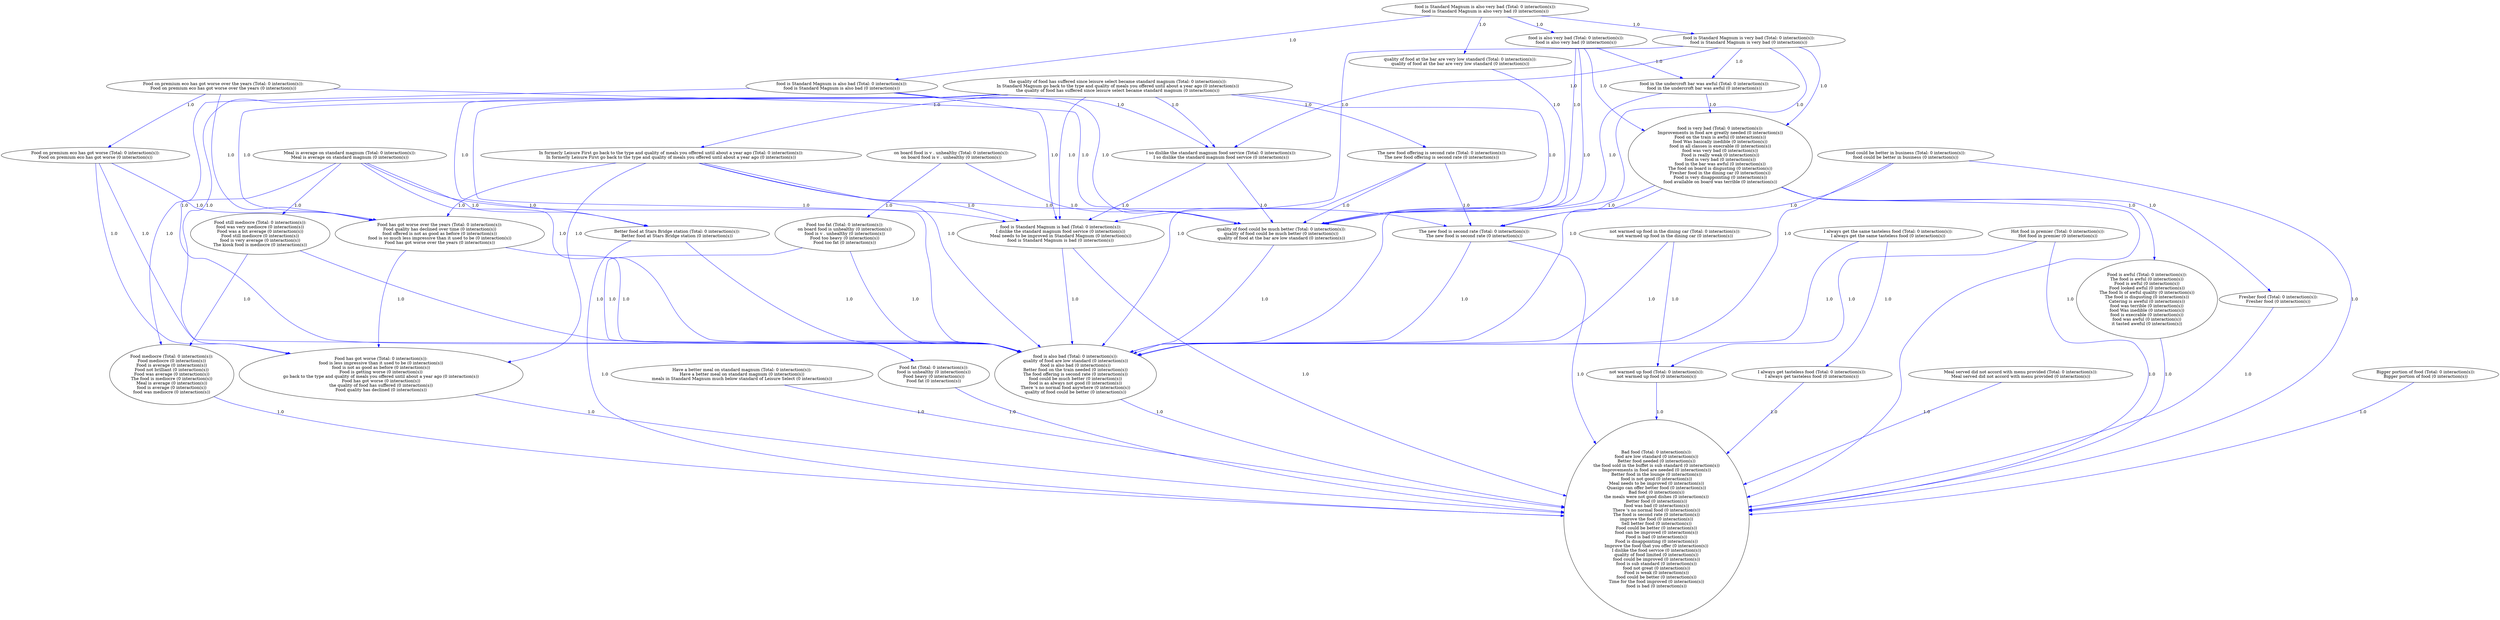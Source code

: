 digraph collapsedGraph {
"quality of food could be much better (Total: 0 interaction(s)):\nquality of food could be much better (0 interaction(s))\nquality of food at the bar are low standard (0 interaction(s))""Food has got worse over the years (Total: 0 interaction(s)):\nFood quality has declined over time (0 interaction(s))\nfood offered is not as good as before (0 interaction(s))\nfood is so much less impressive than it used to be (0 interaction(s))\nFood has got worse over the years (0 interaction(s))""Food has got worse (Total: 0 interaction(s)):\nfood is less impressive than it used to be (0 interaction(s))\nfood is not as good as before (0 interaction(s))\nFood is getting worse (0 interaction(s))\ngo back to the type and quality of meals you offered until about a year ago (0 interaction(s))\nFood has got worse (0 interaction(s))\nthe quality of food has suffered (0 interaction(s))\nFood quality has declined (0 interaction(s))""Food too fat (Total: 0 interaction(s)):\non board food is unhealthy (0 interaction(s))\nfood is v . unhealthy (0 interaction(s))\nFood too heavy (0 interaction(s))\nFood too fat (0 interaction(s))""Food mediocre (Total: 0 interaction(s)):\nFood mediocre (0 interaction(s))\nFood is average (0 interaction(s))\nFood not brilliant (0 interaction(s))\nFood was average (0 interaction(s))\nThe food is mediocre (0 interaction(s))\nMeal is average (0 interaction(s))\nfood is average (0 interaction(s))\nfood was mediocre (0 interaction(s))""food is also bad (Total: 0 interaction(s)):\nquality of food are low standard (0 interaction(s))\nfood is also bad (0 interaction(s))\nBetter food on the train needed (0 interaction(s))\nThe food offering is second rate (0 interaction(s))\nfood could be much better (0 interaction(s))\nfood is as always not good (0 interaction(s))\nThere 's no normal food anywhere (0 interaction(s))\nquality of food could be better (0 interaction(s))""Have a better meal on standard magnum (Total: 0 interaction(s)):\nHave a better meal on standard magnum (0 interaction(s))\nmeals in Standard Magnum much below standard of Leisure Select (0 interaction(s))""food is very bad (Total: 0 interaction(s)):\nImprovements in food are greatly needed (0 interaction(s))\nFood on the train is awful (0 interaction(s))\nfood Was basically inedible (0 interaction(s))\nfood in all classes is execrable (0 interaction(s))\nfood was very bad (0 interaction(s))\nFood is really weak (0 interaction(s))\nfood is very bad (0 interaction(s))\nfood in the bar was awful (0 interaction(s))\nThe food on board is disgusting (0 interaction(s))\nFresher food in the dining car (0 interaction(s))\nFood is very disappointing (0 interaction(s))\nfood available on board was terrible (0 interaction(s))""Food is awful (Total: 0 interaction(s)):\nThe food is awful (0 interaction(s))\nFood is awful (0 interaction(s))\nFood looked awful (0 interaction(s))\nThe food Is of awful quality (0 interaction(s))\nThe food is disgusting (0 interaction(s))\nCatering is aweful (0 interaction(s))\nfood was terrible (0 interaction(s))\nfood Was inedible (0 interaction(s))\nfood is execrable (0 interaction(s))\nfood was awful (0 interaction(s))\nit tasted aweful (0 interaction(s))""the quality of food has suffered since leisure select became standard magnum (Total: 0 interaction(s)):\nIn Standard Magnum go back to the type and quality of meals you offered until about a year ago (0 interaction(s))\nthe quality of food has suffered since leisure select became standard magnum (0 interaction(s))""Bad food (Total: 0 interaction(s)):\nfood are low standard (0 interaction(s))\nBetter food needed (0 interaction(s))\nthe food sold in the buffet is sub standard (0 interaction(s))\nImprovements in food are needed (0 interaction(s))\nBetter food in the lounge (0 interaction(s))\nfood is not good (0 interaction(s))\nMeal needs to be improved (0 interaction(s))\nQuasigo can offer better food (0 interaction(s))\nBad food (0 interaction(s))\nthe meals were not good dishes (0 interaction(s))\nBetter food (0 interaction(s))\nfood was bad (0 interaction(s))\nThere 's no normal food (0 interaction(s))\nThe food is second rate (0 interaction(s))\nimprove the food (0 interaction(s))\nSell better food (0 interaction(s))\nFood could be better (0 interaction(s))\nfood can be improved (0 interaction(s))\nFood is bad (0 interaction(s))\nFood is disappointing (0 interaction(s))\nImprove the food that you offer (0 interaction(s))\nI dislike the food service (0 interaction(s))\nquality of food limited (0 interaction(s))\nfood could be improved (0 interaction(s))\nfood is sub standard (0 interaction(s))\nfood not great (0 interaction(s))\nFood is weak (0 interaction(s))\nfood could be better (0 interaction(s))\nTime for the food improved (0 interaction(s))\nfood is bad (0 interaction(s))""food is Standard Magnum is bad (Total: 0 interaction(s)):\nI dislike the standard magnum food service (0 interaction(s))\nMeal needs to be improved in Standard Magnum (0 interaction(s))\nfood is Standard Magnum is bad (0 interaction(s))""Food still mediocre (Total: 0 interaction(s)):\nfood was very mediocre (0 interaction(s))\nFood was a bit average (0 interaction(s))\nFood still mediocre (0 interaction(s))\nfood is very average (0 interaction(s))\nThe kiosk food is mediocre (0 interaction(s))""Food fat (Total: 0 interaction(s)):\nfood is unhealthy (0 interaction(s))\nFood heavy (0 interaction(s))\nFood fat (0 interaction(s))""I so dislike the standard magnum food service (Total: 0 interaction(s)):\nI so dislike the standard magnum food service (0 interaction(s))""not warmed up food (Total: 0 interaction(s)):\nnot warmed up food (0 interaction(s))""not warmed up food in the dining car (Total: 0 interaction(s)):\nnot warmed up food in the dining car (0 interaction(s))""Fresher food (Total: 0 interaction(s)):\nFresher food (0 interaction(s))""In formerly Leisure First go back to the type and quality of meals you offered until about a year ago (Total: 0 interaction(s)):\nIn formerly Leisure First go back to the type and quality of meals you offered until about a year ago (0 interaction(s))""food could be better in business (Total: 0 interaction(s)):\nfood could be better in business (0 interaction(s))""Food on premium eco has got worse over the years (Total: 0 interaction(s)):\nFood on premium eco has got worse over the years (0 interaction(s))""Food on premium eco has got worse (Total: 0 interaction(s)):\nFood on premium eco has got worse (0 interaction(s))""quality of food at the bar are very low standard (Total: 0 interaction(s)):\nquality of food at the bar are very low standard (0 interaction(s))""on board food is v . unhealthy (Total: 0 interaction(s)):\non board food is v . unhealthy (0 interaction(s))""Meal served did not accord with menu provided (Total: 0 interaction(s)):\nMeal served did not accord with menu provided (0 interaction(s))""I always get the same tasteless food (Total: 0 interaction(s)):\nI always get the same tasteless food (0 interaction(s))""The new food offering is second rate (Total: 0 interaction(s)):\nThe new food offering is second rate (0 interaction(s))""The new food is second rate (Total: 0 interaction(s)):\nThe new food is second rate (0 interaction(s))""Better food at Stars Bridge station (Total: 0 interaction(s)):\nBetter food at Stars Bridge station (0 interaction(s))""food is Standard Magnum is very bad (Total: 0 interaction(s)):\nfood is Standard Magnum is very bad (0 interaction(s))""food is also very bad (Total: 0 interaction(s)):\nfood is also very bad (0 interaction(s))""food is Standard Magnum is also very bad (Total: 0 interaction(s)):\nfood is Standard Magnum is also very bad (0 interaction(s))""food is Standard Magnum is also bad (Total: 0 interaction(s)):\nfood is Standard Magnum is also bad (0 interaction(s))""food in the undercroft bar was awful (Total: 0 interaction(s)):\nfood in the undercroft bar was awful (0 interaction(s))""I always get tasteless food (Total: 0 interaction(s)):\nI always get tasteless food (0 interaction(s))""Hot food in premier (Total: 0 interaction(s)):\nHot food in premier (0 interaction(s))""Meal is average on standard magnum (Total: 0 interaction(s)):\nMeal is average on standard magnum (0 interaction(s))""Bigger portion of food (Total: 0 interaction(s)):\nBigger portion of food (0 interaction(s))""Food has got worse (Total: 0 interaction(s)):\nfood is less impressive than it used to be (0 interaction(s))\nfood is not as good as before (0 interaction(s))\nFood is getting worse (0 interaction(s))\ngo back to the type and quality of meals you offered until about a year ago (0 interaction(s))\nFood has got worse (0 interaction(s))\nthe quality of food has suffered (0 interaction(s))\nFood quality has declined (0 interaction(s))" -> "Bad food (Total: 0 interaction(s)):\nfood are low standard (0 interaction(s))\nBetter food needed (0 interaction(s))\nthe food sold in the buffet is sub standard (0 interaction(s))\nImprovements in food are needed (0 interaction(s))\nBetter food in the lounge (0 interaction(s))\nfood is not good (0 interaction(s))\nMeal needs to be improved (0 interaction(s))\nQuasigo can offer better food (0 interaction(s))\nBad food (0 interaction(s))\nthe meals were not good dishes (0 interaction(s))\nBetter food (0 interaction(s))\nfood was bad (0 interaction(s))\nThere 's no normal food (0 interaction(s))\nThe food is second rate (0 interaction(s))\nimprove the food (0 interaction(s))\nSell better food (0 interaction(s))\nFood could be better (0 interaction(s))\nfood can be improved (0 interaction(s))\nFood is bad (0 interaction(s))\nFood is disappointing (0 interaction(s))\nImprove the food that you offer (0 interaction(s))\nI dislike the food service (0 interaction(s))\nquality of food limited (0 interaction(s))\nfood could be improved (0 interaction(s))\nfood is sub standard (0 interaction(s))\nfood not great (0 interaction(s))\nFood is weak (0 interaction(s))\nfood could be better (0 interaction(s))\nTime for the food improved (0 interaction(s))\nfood is bad (0 interaction(s))" [label=1.0] [color=blue]
"Food is awful (Total: 0 interaction(s)):\nThe food is awful (0 interaction(s))\nFood is awful (0 interaction(s))\nFood looked awful (0 interaction(s))\nThe food Is of awful quality (0 interaction(s))\nThe food is disgusting (0 interaction(s))\nCatering is aweful (0 interaction(s))\nfood was terrible (0 interaction(s))\nfood Was inedible (0 interaction(s))\nfood is execrable (0 interaction(s))\nfood was awful (0 interaction(s))\nit tasted aweful (0 interaction(s))" -> "Bad food (Total: 0 interaction(s)):\nfood are low standard (0 interaction(s))\nBetter food needed (0 interaction(s))\nthe food sold in the buffet is sub standard (0 interaction(s))\nImprovements in food are needed (0 interaction(s))\nBetter food in the lounge (0 interaction(s))\nfood is not good (0 interaction(s))\nMeal needs to be improved (0 interaction(s))\nQuasigo can offer better food (0 interaction(s))\nBad food (0 interaction(s))\nthe meals were not good dishes (0 interaction(s))\nBetter food (0 interaction(s))\nfood was bad (0 interaction(s))\nThere 's no normal food (0 interaction(s))\nThe food is second rate (0 interaction(s))\nimprove the food (0 interaction(s))\nSell better food (0 interaction(s))\nFood could be better (0 interaction(s))\nfood can be improved (0 interaction(s))\nFood is bad (0 interaction(s))\nFood is disappointing (0 interaction(s))\nImprove the food that you offer (0 interaction(s))\nI dislike the food service (0 interaction(s))\nquality of food limited (0 interaction(s))\nfood could be improved (0 interaction(s))\nfood is sub standard (0 interaction(s))\nfood not great (0 interaction(s))\nFood is weak (0 interaction(s))\nfood could be better (0 interaction(s))\nTime for the food improved (0 interaction(s))\nfood is bad (0 interaction(s))" [label=1.0] [color=blue]
"Food mediocre (Total: 0 interaction(s)):\nFood mediocre (0 interaction(s))\nFood is average (0 interaction(s))\nFood not brilliant (0 interaction(s))\nFood was average (0 interaction(s))\nThe food is mediocre (0 interaction(s))\nMeal is average (0 interaction(s))\nfood is average (0 interaction(s))\nfood was mediocre (0 interaction(s))" -> "Bad food (Total: 0 interaction(s)):\nfood are low standard (0 interaction(s))\nBetter food needed (0 interaction(s))\nthe food sold in the buffet is sub standard (0 interaction(s))\nImprovements in food are needed (0 interaction(s))\nBetter food in the lounge (0 interaction(s))\nfood is not good (0 interaction(s))\nMeal needs to be improved (0 interaction(s))\nQuasigo can offer better food (0 interaction(s))\nBad food (0 interaction(s))\nthe meals were not good dishes (0 interaction(s))\nBetter food (0 interaction(s))\nfood was bad (0 interaction(s))\nThere 's no normal food (0 interaction(s))\nThe food is second rate (0 interaction(s))\nimprove the food (0 interaction(s))\nSell better food (0 interaction(s))\nFood could be better (0 interaction(s))\nfood can be improved (0 interaction(s))\nFood is bad (0 interaction(s))\nFood is disappointing (0 interaction(s))\nImprove the food that you offer (0 interaction(s))\nI dislike the food service (0 interaction(s))\nquality of food limited (0 interaction(s))\nfood could be improved (0 interaction(s))\nfood is sub standard (0 interaction(s))\nfood not great (0 interaction(s))\nFood is weak (0 interaction(s))\nfood could be better (0 interaction(s))\nTime for the food improved (0 interaction(s))\nfood is bad (0 interaction(s))" [label=1.0] [color=blue]
"food is very bad (Total: 0 interaction(s)):\nImprovements in food are greatly needed (0 interaction(s))\nFood on the train is awful (0 interaction(s))\nfood Was basically inedible (0 interaction(s))\nfood in all classes is execrable (0 interaction(s))\nfood was very bad (0 interaction(s))\nFood is really weak (0 interaction(s))\nfood is very bad (0 interaction(s))\nfood in the bar was awful (0 interaction(s))\nThe food on board is disgusting (0 interaction(s))\nFresher food in the dining car (0 interaction(s))\nFood is very disappointing (0 interaction(s))\nfood available on board was terrible (0 interaction(s))" -> "food is also bad (Total: 0 interaction(s)):\nquality of food are low standard (0 interaction(s))\nfood is also bad (0 interaction(s))\nBetter food on the train needed (0 interaction(s))\nThe food offering is second rate (0 interaction(s))\nfood could be much better (0 interaction(s))\nfood is as always not good (0 interaction(s))\nThere 's no normal food anywhere (0 interaction(s))\nquality of food could be better (0 interaction(s))" [label=1.0] [color=blue]
"Food fat (Total: 0 interaction(s)):\nfood is unhealthy (0 interaction(s))\nFood heavy (0 interaction(s))\nFood fat (0 interaction(s))" -> "Bad food (Total: 0 interaction(s)):\nfood are low standard (0 interaction(s))\nBetter food needed (0 interaction(s))\nthe food sold in the buffet is sub standard (0 interaction(s))\nImprovements in food are needed (0 interaction(s))\nBetter food in the lounge (0 interaction(s))\nfood is not good (0 interaction(s))\nMeal needs to be improved (0 interaction(s))\nQuasigo can offer better food (0 interaction(s))\nBad food (0 interaction(s))\nthe meals were not good dishes (0 interaction(s))\nBetter food (0 interaction(s))\nfood was bad (0 interaction(s))\nThere 's no normal food (0 interaction(s))\nThe food is second rate (0 interaction(s))\nimprove the food (0 interaction(s))\nSell better food (0 interaction(s))\nFood could be better (0 interaction(s))\nfood can be improved (0 interaction(s))\nFood is bad (0 interaction(s))\nFood is disappointing (0 interaction(s))\nImprove the food that you offer (0 interaction(s))\nI dislike the food service (0 interaction(s))\nquality of food limited (0 interaction(s))\nfood could be improved (0 interaction(s))\nfood is sub standard (0 interaction(s))\nfood not great (0 interaction(s))\nFood is weak (0 interaction(s))\nfood could be better (0 interaction(s))\nTime for the food improved (0 interaction(s))\nfood is bad (0 interaction(s))" [label=1.0] [color=blue]
"Food still mediocre (Total: 0 interaction(s)):\nfood was very mediocre (0 interaction(s))\nFood was a bit average (0 interaction(s))\nFood still mediocre (0 interaction(s))\nfood is very average (0 interaction(s))\nThe kiosk food is mediocre (0 interaction(s))" -> "food is also bad (Total: 0 interaction(s)):\nquality of food are low standard (0 interaction(s))\nfood is also bad (0 interaction(s))\nBetter food on the train needed (0 interaction(s))\nThe food offering is second rate (0 interaction(s))\nfood could be much better (0 interaction(s))\nfood is as always not good (0 interaction(s))\nThere 's no normal food anywhere (0 interaction(s))\nquality of food could be better (0 interaction(s))" [label=1.0] [color=blue]
"I always get tasteless food (Total: 0 interaction(s)):\nI always get tasteless food (0 interaction(s))" -> "Bad food (Total: 0 interaction(s)):\nfood are low standard (0 interaction(s))\nBetter food needed (0 interaction(s))\nthe food sold in the buffet is sub standard (0 interaction(s))\nImprovements in food are needed (0 interaction(s))\nBetter food in the lounge (0 interaction(s))\nfood is not good (0 interaction(s))\nMeal needs to be improved (0 interaction(s))\nQuasigo can offer better food (0 interaction(s))\nBad food (0 interaction(s))\nthe meals were not good dishes (0 interaction(s))\nBetter food (0 interaction(s))\nfood was bad (0 interaction(s))\nThere 's no normal food (0 interaction(s))\nThe food is second rate (0 interaction(s))\nimprove the food (0 interaction(s))\nSell better food (0 interaction(s))\nFood could be better (0 interaction(s))\nfood can be improved (0 interaction(s))\nFood is bad (0 interaction(s))\nFood is disappointing (0 interaction(s))\nImprove the food that you offer (0 interaction(s))\nI dislike the food service (0 interaction(s))\nquality of food limited (0 interaction(s))\nfood could be improved (0 interaction(s))\nfood is sub standard (0 interaction(s))\nfood not great (0 interaction(s))\nFood is weak (0 interaction(s))\nfood could be better (0 interaction(s))\nTime for the food improved (0 interaction(s))\nfood is bad (0 interaction(s))" [label=1.0] [color=blue]
"Bigger portion of food (Total: 0 interaction(s)):\nBigger portion of food (0 interaction(s))" -> "Bad food (Total: 0 interaction(s)):\nfood are low standard (0 interaction(s))\nBetter food needed (0 interaction(s))\nthe food sold in the buffet is sub standard (0 interaction(s))\nImprovements in food are needed (0 interaction(s))\nBetter food in the lounge (0 interaction(s))\nfood is not good (0 interaction(s))\nMeal needs to be improved (0 interaction(s))\nQuasigo can offer better food (0 interaction(s))\nBad food (0 interaction(s))\nthe meals were not good dishes (0 interaction(s))\nBetter food (0 interaction(s))\nfood was bad (0 interaction(s))\nThere 's no normal food (0 interaction(s))\nThe food is second rate (0 interaction(s))\nimprove the food (0 interaction(s))\nSell better food (0 interaction(s))\nFood could be better (0 interaction(s))\nfood can be improved (0 interaction(s))\nFood is bad (0 interaction(s))\nFood is disappointing (0 interaction(s))\nImprove the food that you offer (0 interaction(s))\nI dislike the food service (0 interaction(s))\nquality of food limited (0 interaction(s))\nfood could be improved (0 interaction(s))\nfood is sub standard (0 interaction(s))\nfood not great (0 interaction(s))\nFood is weak (0 interaction(s))\nfood could be better (0 interaction(s))\nTime for the food improved (0 interaction(s))\nfood is bad (0 interaction(s))" [label=1.0] [color=blue]
"food is also bad (Total: 0 interaction(s)):\nquality of food are low standard (0 interaction(s))\nfood is also bad (0 interaction(s))\nBetter food on the train needed (0 interaction(s))\nThe food offering is second rate (0 interaction(s))\nfood could be much better (0 interaction(s))\nfood is as always not good (0 interaction(s))\nThere 's no normal food anywhere (0 interaction(s))\nquality of food could be better (0 interaction(s))" -> "Bad food (Total: 0 interaction(s)):\nfood are low standard (0 interaction(s))\nBetter food needed (0 interaction(s))\nthe food sold in the buffet is sub standard (0 interaction(s))\nImprovements in food are needed (0 interaction(s))\nBetter food in the lounge (0 interaction(s))\nfood is not good (0 interaction(s))\nMeal needs to be improved (0 interaction(s))\nQuasigo can offer better food (0 interaction(s))\nBad food (0 interaction(s))\nthe meals were not good dishes (0 interaction(s))\nBetter food (0 interaction(s))\nfood was bad (0 interaction(s))\nThere 's no normal food (0 interaction(s))\nThe food is second rate (0 interaction(s))\nimprove the food (0 interaction(s))\nSell better food (0 interaction(s))\nFood could be better (0 interaction(s))\nfood can be improved (0 interaction(s))\nFood is bad (0 interaction(s))\nFood is disappointing (0 interaction(s))\nImprove the food that you offer (0 interaction(s))\nI dislike the food service (0 interaction(s))\nquality of food limited (0 interaction(s))\nfood could be improved (0 interaction(s))\nfood is sub standard (0 interaction(s))\nfood not great (0 interaction(s))\nFood is weak (0 interaction(s))\nfood could be better (0 interaction(s))\nTime for the food improved (0 interaction(s))\nfood is bad (0 interaction(s))" [label=1.0] [color=blue]
"Hot food in premier (Total: 0 interaction(s)):\nHot food in premier (0 interaction(s))" -> "Bad food (Total: 0 interaction(s)):\nfood are low standard (0 interaction(s))\nBetter food needed (0 interaction(s))\nthe food sold in the buffet is sub standard (0 interaction(s))\nImprovements in food are needed (0 interaction(s))\nBetter food in the lounge (0 interaction(s))\nfood is not good (0 interaction(s))\nMeal needs to be improved (0 interaction(s))\nQuasigo can offer better food (0 interaction(s))\nBad food (0 interaction(s))\nthe meals were not good dishes (0 interaction(s))\nBetter food (0 interaction(s))\nfood was bad (0 interaction(s))\nThere 's no normal food (0 interaction(s))\nThe food is second rate (0 interaction(s))\nimprove the food (0 interaction(s))\nSell better food (0 interaction(s))\nFood could be better (0 interaction(s))\nfood can be improved (0 interaction(s))\nFood is bad (0 interaction(s))\nFood is disappointing (0 interaction(s))\nImprove the food that you offer (0 interaction(s))\nI dislike the food service (0 interaction(s))\nquality of food limited (0 interaction(s))\nfood could be improved (0 interaction(s))\nfood is sub standard (0 interaction(s))\nfood not great (0 interaction(s))\nFood is weak (0 interaction(s))\nfood could be better (0 interaction(s))\nTime for the food improved (0 interaction(s))\nfood is bad (0 interaction(s))" [label=1.0] [color=blue]
"The new food is second rate (Total: 0 interaction(s)):\nThe new food is second rate (0 interaction(s))" -> "Bad food (Total: 0 interaction(s)):\nfood are low standard (0 interaction(s))\nBetter food needed (0 interaction(s))\nthe food sold in the buffet is sub standard (0 interaction(s))\nImprovements in food are needed (0 interaction(s))\nBetter food in the lounge (0 interaction(s))\nfood is not good (0 interaction(s))\nMeal needs to be improved (0 interaction(s))\nQuasigo can offer better food (0 interaction(s))\nBad food (0 interaction(s))\nthe meals were not good dishes (0 interaction(s))\nBetter food (0 interaction(s))\nfood was bad (0 interaction(s))\nThere 's no normal food (0 interaction(s))\nThe food is second rate (0 interaction(s))\nimprove the food (0 interaction(s))\nSell better food (0 interaction(s))\nFood could be better (0 interaction(s))\nfood can be improved (0 interaction(s))\nFood is bad (0 interaction(s))\nFood is disappointing (0 interaction(s))\nImprove the food that you offer (0 interaction(s))\nI dislike the food service (0 interaction(s))\nquality of food limited (0 interaction(s))\nfood could be improved (0 interaction(s))\nfood is sub standard (0 interaction(s))\nfood not great (0 interaction(s))\nFood is weak (0 interaction(s))\nfood could be better (0 interaction(s))\nTime for the food improved (0 interaction(s))\nfood is bad (0 interaction(s))" [label=1.0] [color=blue]
"Fresher food (Total: 0 interaction(s)):\nFresher food (0 interaction(s))" -> "Bad food (Total: 0 interaction(s)):\nfood are low standard (0 interaction(s))\nBetter food needed (0 interaction(s))\nthe food sold in the buffet is sub standard (0 interaction(s))\nImprovements in food are needed (0 interaction(s))\nBetter food in the lounge (0 interaction(s))\nfood is not good (0 interaction(s))\nMeal needs to be improved (0 interaction(s))\nQuasigo can offer better food (0 interaction(s))\nBad food (0 interaction(s))\nthe meals were not good dishes (0 interaction(s))\nBetter food (0 interaction(s))\nfood was bad (0 interaction(s))\nThere 's no normal food (0 interaction(s))\nThe food is second rate (0 interaction(s))\nimprove the food (0 interaction(s))\nSell better food (0 interaction(s))\nFood could be better (0 interaction(s))\nfood can be improved (0 interaction(s))\nFood is bad (0 interaction(s))\nFood is disappointing (0 interaction(s))\nImprove the food that you offer (0 interaction(s))\nI dislike the food service (0 interaction(s))\nquality of food limited (0 interaction(s))\nfood could be improved (0 interaction(s))\nfood is sub standard (0 interaction(s))\nfood not great (0 interaction(s))\nFood is weak (0 interaction(s))\nfood could be better (0 interaction(s))\nTime for the food improved (0 interaction(s))\nfood is bad (0 interaction(s))" [label=1.0] [color=blue]
"Food still mediocre (Total: 0 interaction(s)):\nfood was very mediocre (0 interaction(s))\nFood was a bit average (0 interaction(s))\nFood still mediocre (0 interaction(s))\nfood is very average (0 interaction(s))\nThe kiosk food is mediocre (0 interaction(s))" -> "Food mediocre (Total: 0 interaction(s)):\nFood mediocre (0 interaction(s))\nFood is average (0 interaction(s))\nFood not brilliant (0 interaction(s))\nFood was average (0 interaction(s))\nThe food is mediocre (0 interaction(s))\nMeal is average (0 interaction(s))\nfood is average (0 interaction(s))\nfood was mediocre (0 interaction(s))" [label=1.0] [color=blue]
"not warmed up food (Total: 0 interaction(s)):\nnot warmed up food (0 interaction(s))" -> "Bad food (Total: 0 interaction(s)):\nfood are low standard (0 interaction(s))\nBetter food needed (0 interaction(s))\nthe food sold in the buffet is sub standard (0 interaction(s))\nImprovements in food are needed (0 interaction(s))\nBetter food in the lounge (0 interaction(s))\nfood is not good (0 interaction(s))\nMeal needs to be improved (0 interaction(s))\nQuasigo can offer better food (0 interaction(s))\nBad food (0 interaction(s))\nthe meals were not good dishes (0 interaction(s))\nBetter food (0 interaction(s))\nfood was bad (0 interaction(s))\nThere 's no normal food (0 interaction(s))\nThe food is second rate (0 interaction(s))\nimprove the food (0 interaction(s))\nSell better food (0 interaction(s))\nFood could be better (0 interaction(s))\nfood can be improved (0 interaction(s))\nFood is bad (0 interaction(s))\nFood is disappointing (0 interaction(s))\nImprove the food that you offer (0 interaction(s))\nI dislike the food service (0 interaction(s))\nquality of food limited (0 interaction(s))\nfood could be improved (0 interaction(s))\nfood is sub standard (0 interaction(s))\nfood not great (0 interaction(s))\nFood is weak (0 interaction(s))\nfood could be better (0 interaction(s))\nTime for the food improved (0 interaction(s))\nfood is bad (0 interaction(s))" [label=1.0] [color=blue]
"food is also very bad (Total: 0 interaction(s)):\nfood is also very bad (0 interaction(s))" -> "quality of food could be much better (Total: 0 interaction(s)):\nquality of food could be much better (0 interaction(s))\nquality of food at the bar are low standard (0 interaction(s))" [label=1.0] [color=blue]
"food could be better in business (Total: 0 interaction(s)):\nfood could be better in business (0 interaction(s))" -> "The new food is second rate (Total: 0 interaction(s)):\nThe new food is second rate (0 interaction(s))" [label=1.0] [color=blue]
"Have a better meal on standard magnum (Total: 0 interaction(s)):\nHave a better meal on standard magnum (0 interaction(s))\nmeals in Standard Magnum much below standard of Leisure Select (0 interaction(s))" -> "Bad food (Total: 0 interaction(s)):\nfood are low standard (0 interaction(s))\nBetter food needed (0 interaction(s))\nthe food sold in the buffet is sub standard (0 interaction(s))\nImprovements in food are needed (0 interaction(s))\nBetter food in the lounge (0 interaction(s))\nfood is not good (0 interaction(s))\nMeal needs to be improved (0 interaction(s))\nQuasigo can offer better food (0 interaction(s))\nBad food (0 interaction(s))\nthe meals were not good dishes (0 interaction(s))\nBetter food (0 interaction(s))\nfood was bad (0 interaction(s))\nThere 's no normal food (0 interaction(s))\nThe food is second rate (0 interaction(s))\nimprove the food (0 interaction(s))\nSell better food (0 interaction(s))\nFood could be better (0 interaction(s))\nfood can be improved (0 interaction(s))\nFood is bad (0 interaction(s))\nFood is disappointing (0 interaction(s))\nImprove the food that you offer (0 interaction(s))\nI dislike the food service (0 interaction(s))\nquality of food limited (0 interaction(s))\nfood could be improved (0 interaction(s))\nfood is sub standard (0 interaction(s))\nfood not great (0 interaction(s))\nFood is weak (0 interaction(s))\nfood could be better (0 interaction(s))\nTime for the food improved (0 interaction(s))\nfood is bad (0 interaction(s))" [label=1.0] [color=blue]
"Food has got worse over the years (Total: 0 interaction(s)):\nFood quality has declined over time (0 interaction(s))\nfood offered is not as good as before (0 interaction(s))\nfood is so much less impressive than it used to be (0 interaction(s))\nFood has got worse over the years (0 interaction(s))" -> "food is also bad (Total: 0 interaction(s)):\nquality of food are low standard (0 interaction(s))\nfood is also bad (0 interaction(s))\nBetter food on the train needed (0 interaction(s))\nThe food offering is second rate (0 interaction(s))\nfood could be much better (0 interaction(s))\nfood is as always not good (0 interaction(s))\nThere 's no normal food anywhere (0 interaction(s))\nquality of food could be better (0 interaction(s))" [label=1.0] [color=blue]
"food could be better in business (Total: 0 interaction(s)):\nfood could be better in business (0 interaction(s))" -> "food is also bad (Total: 0 interaction(s)):\nquality of food are low standard (0 interaction(s))\nfood is also bad (0 interaction(s))\nBetter food on the train needed (0 interaction(s))\nThe food offering is second rate (0 interaction(s))\nfood could be much better (0 interaction(s))\nfood is as always not good (0 interaction(s))\nThere 's no normal food anywhere (0 interaction(s))\nquality of food could be better (0 interaction(s))" [label=1.0] [color=blue]
"Food too fat (Total: 0 interaction(s)):\non board food is unhealthy (0 interaction(s))\nfood is v . unhealthy (0 interaction(s))\nFood too heavy (0 interaction(s))\nFood too fat (0 interaction(s))" -> "food is also bad (Total: 0 interaction(s)):\nquality of food are low standard (0 interaction(s))\nfood is also bad (0 interaction(s))\nBetter food on the train needed (0 interaction(s))\nThe food offering is second rate (0 interaction(s))\nfood could be much better (0 interaction(s))\nfood is as always not good (0 interaction(s))\nThere 's no normal food anywhere (0 interaction(s))\nquality of food could be better (0 interaction(s))" [label=1.0] [color=blue]
"Food too fat (Total: 0 interaction(s)):\non board food is unhealthy (0 interaction(s))\nfood is v . unhealthy (0 interaction(s))\nFood too heavy (0 interaction(s))\nFood too fat (0 interaction(s))" -> "Food fat (Total: 0 interaction(s)):\nfood is unhealthy (0 interaction(s))\nFood heavy (0 interaction(s))\nFood fat (0 interaction(s))" [label=1.0] [color=blue]
"Meal served did not accord with menu provided (Total: 0 interaction(s)):\nMeal served did not accord with menu provided (0 interaction(s))" -> "Bad food (Total: 0 interaction(s)):\nfood are low standard (0 interaction(s))\nBetter food needed (0 interaction(s))\nthe food sold in the buffet is sub standard (0 interaction(s))\nImprovements in food are needed (0 interaction(s))\nBetter food in the lounge (0 interaction(s))\nfood is not good (0 interaction(s))\nMeal needs to be improved (0 interaction(s))\nQuasigo can offer better food (0 interaction(s))\nBad food (0 interaction(s))\nthe meals were not good dishes (0 interaction(s))\nBetter food (0 interaction(s))\nfood was bad (0 interaction(s))\nThere 's no normal food (0 interaction(s))\nThe food is second rate (0 interaction(s))\nimprove the food (0 interaction(s))\nSell better food (0 interaction(s))\nFood could be better (0 interaction(s))\nfood can be improved (0 interaction(s))\nFood is bad (0 interaction(s))\nFood is disappointing (0 interaction(s))\nImprove the food that you offer (0 interaction(s))\nI dislike the food service (0 interaction(s))\nquality of food limited (0 interaction(s))\nfood could be improved (0 interaction(s))\nfood is sub standard (0 interaction(s))\nfood not great (0 interaction(s))\nFood is weak (0 interaction(s))\nfood could be better (0 interaction(s))\nTime for the food improved (0 interaction(s))\nfood is bad (0 interaction(s))" [label=1.0] [color=blue]
"Food on premium eco has got worse (Total: 0 interaction(s)):\nFood on premium eco has got worse (0 interaction(s))" -> "Food has got worse over the years (Total: 0 interaction(s)):\nFood quality has declined over time (0 interaction(s))\nfood offered is not as good as before (0 interaction(s))\nfood is so much less impressive than it used to be (0 interaction(s))\nFood has got worse over the years (0 interaction(s))" [label=1.0] [color=blue]
"food is Standard Magnum is bad (Total: 0 interaction(s)):\nI dislike the standard magnum food service (0 interaction(s))\nMeal needs to be improved in Standard Magnum (0 interaction(s))\nfood is Standard Magnum is bad (0 interaction(s))" -> "food is also bad (Total: 0 interaction(s)):\nquality of food are low standard (0 interaction(s))\nfood is also bad (0 interaction(s))\nBetter food on the train needed (0 interaction(s))\nThe food offering is second rate (0 interaction(s))\nfood could be much better (0 interaction(s))\nfood is as always not good (0 interaction(s))\nThere 's no normal food anywhere (0 interaction(s))\nquality of food could be better (0 interaction(s))" [label=1.0] [color=blue]
"Meal is average on standard magnum (Total: 0 interaction(s)):\nMeal is average on standard magnum (0 interaction(s))" -> "food is also bad (Total: 0 interaction(s)):\nquality of food are low standard (0 interaction(s))\nfood is also bad (0 interaction(s))\nBetter food on the train needed (0 interaction(s))\nThe food offering is second rate (0 interaction(s))\nfood could be much better (0 interaction(s))\nfood is as always not good (0 interaction(s))\nThere 's no normal food anywhere (0 interaction(s))\nquality of food could be better (0 interaction(s))" [label=1.0] [color=blue]
"In formerly Leisure First go back to the type and quality of meals you offered until about a year ago (Total: 0 interaction(s)):\nIn formerly Leisure First go back to the type and quality of meals you offered until about a year ago (0 interaction(s))" -> "Food has got worse over the years (Total: 0 interaction(s)):\nFood quality has declined over time (0 interaction(s))\nfood offered is not as good as before (0 interaction(s))\nfood is so much less impressive than it used to be (0 interaction(s))\nFood has got worse over the years (0 interaction(s))" [label=1.0] [color=blue]
"I so dislike the standard magnum food service (Total: 0 interaction(s)):\nI so dislike the standard magnum food service (0 interaction(s))" -> "food is Standard Magnum is bad (Total: 0 interaction(s)):\nI dislike the standard magnum food service (0 interaction(s))\nMeal needs to be improved in Standard Magnum (0 interaction(s))\nfood is Standard Magnum is bad (0 interaction(s))" [label=1.0] [color=blue]
"I always get the same tasteless food (Total: 0 interaction(s)):\nI always get the same tasteless food (0 interaction(s))" -> "food is also bad (Total: 0 interaction(s)):\nquality of food are low standard (0 interaction(s))\nfood is also bad (0 interaction(s))\nBetter food on the train needed (0 interaction(s))\nThe food offering is second rate (0 interaction(s))\nfood could be much better (0 interaction(s))\nfood is as always not good (0 interaction(s))\nThere 's no normal food anywhere (0 interaction(s))\nquality of food could be better (0 interaction(s))" [label=1.0] [color=blue]
"food is also very bad (Total: 0 interaction(s)):\nfood is also very bad (0 interaction(s))" -> "food in the undercroft bar was awful (Total: 0 interaction(s)):\nfood in the undercroft bar was awful (0 interaction(s))" [label=1.0] [color=blue]
"Meal is average on standard magnum (Total: 0 interaction(s)):\nMeal is average on standard magnum (0 interaction(s))" -> "food is Standard Magnum is bad (Total: 0 interaction(s)):\nI dislike the standard magnum food service (0 interaction(s))\nMeal needs to be improved in Standard Magnum (0 interaction(s))\nfood is Standard Magnum is bad (0 interaction(s))" [label=1.0] [color=blue]
"Hot food in premier (Total: 0 interaction(s)):\nHot food in premier (0 interaction(s))" -> "not warmed up food (Total: 0 interaction(s)):\nnot warmed up food (0 interaction(s))" [label=1.0] [color=blue]
"food is Standard Magnum is also bad (Total: 0 interaction(s)):\nfood is Standard Magnum is also bad (0 interaction(s))" -> "quality of food could be much better (Total: 0 interaction(s)):\nquality of food could be much better (0 interaction(s))\nquality of food at the bar are low standard (0 interaction(s))" [label=1.0] [color=blue]
"I always get the same tasteless food (Total: 0 interaction(s)):\nI always get the same tasteless food (0 interaction(s))" -> "I always get tasteless food (Total: 0 interaction(s)):\nI always get tasteless food (0 interaction(s))" [label=1.0] [color=blue]
"food is very bad (Total: 0 interaction(s)):\nImprovements in food are greatly needed (0 interaction(s))\nFood on the train is awful (0 interaction(s))\nfood Was basically inedible (0 interaction(s))\nfood in all classes is execrable (0 interaction(s))\nfood was very bad (0 interaction(s))\nFood is really weak (0 interaction(s))\nfood is very bad (0 interaction(s))\nfood in the bar was awful (0 interaction(s))\nThe food on board is disgusting (0 interaction(s))\nFresher food in the dining car (0 interaction(s))\nFood is very disappointing (0 interaction(s))\nfood available on board was terrible (0 interaction(s))" -> "The new food is second rate (Total: 0 interaction(s)):\nThe new food is second rate (0 interaction(s))" [label=1.0] [color=blue]
"Better food at Stars Bridge station (Total: 0 interaction(s)):\nBetter food at Stars Bridge station (0 interaction(s))" -> "food is also bad (Total: 0 interaction(s)):\nquality of food are low standard (0 interaction(s))\nfood is also bad (0 interaction(s))\nBetter food on the train needed (0 interaction(s))\nThe food offering is second rate (0 interaction(s))\nfood could be much better (0 interaction(s))\nfood is as always not good (0 interaction(s))\nThere 's no normal food anywhere (0 interaction(s))\nquality of food could be better (0 interaction(s))" [label=1.0] [color=blue]
"Meal is average on standard magnum (Total: 0 interaction(s)):\nMeal is average on standard magnum (0 interaction(s))" -> "Better food at Stars Bridge station (Total: 0 interaction(s)):\nBetter food at Stars Bridge station (0 interaction(s))" [label=1.0] [color=blue]
"food is Standard Magnum is bad (Total: 0 interaction(s)):\nI dislike the standard magnum food service (0 interaction(s))\nMeal needs to be improved in Standard Magnum (0 interaction(s))\nfood is Standard Magnum is bad (0 interaction(s))" -> "Bad food (Total: 0 interaction(s)):\nfood are low standard (0 interaction(s))\nBetter food needed (0 interaction(s))\nthe food sold in the buffet is sub standard (0 interaction(s))\nImprovements in food are needed (0 interaction(s))\nBetter food in the lounge (0 interaction(s))\nfood is not good (0 interaction(s))\nMeal needs to be improved (0 interaction(s))\nQuasigo can offer better food (0 interaction(s))\nBad food (0 interaction(s))\nthe meals were not good dishes (0 interaction(s))\nBetter food (0 interaction(s))\nfood was bad (0 interaction(s))\nThere 's no normal food (0 interaction(s))\nThe food is second rate (0 interaction(s))\nimprove the food (0 interaction(s))\nSell better food (0 interaction(s))\nFood could be better (0 interaction(s))\nfood can be improved (0 interaction(s))\nFood is bad (0 interaction(s))\nFood is disappointing (0 interaction(s))\nImprove the food that you offer (0 interaction(s))\nI dislike the food service (0 interaction(s))\nquality of food limited (0 interaction(s))\nfood could be improved (0 interaction(s))\nfood is sub standard (0 interaction(s))\nfood not great (0 interaction(s))\nFood is weak (0 interaction(s))\nfood could be better (0 interaction(s))\nTime for the food improved (0 interaction(s))\nfood is bad (0 interaction(s))" [label=1.0] [color=blue]
"food is Standard Magnum is very bad (Total: 0 interaction(s)):\nfood is Standard Magnum is very bad (0 interaction(s))" -> "food is Standard Magnum is bad (Total: 0 interaction(s)):\nI dislike the standard magnum food service (0 interaction(s))\nMeal needs to be improved in Standard Magnum (0 interaction(s))\nfood is Standard Magnum is bad (0 interaction(s))" [label=1.0] [color=blue]
"food is Standard Magnum is also bad (Total: 0 interaction(s)):\nfood is Standard Magnum is also bad (0 interaction(s))" -> "I so dislike the standard magnum food service (Total: 0 interaction(s)):\nI so dislike the standard magnum food service (0 interaction(s))" [label=1.0] [color=blue]
"the quality of food has suffered since leisure select became standard magnum (Total: 0 interaction(s)):\nIn Standard Magnum go back to the type and quality of meals you offered until about a year ago (0 interaction(s))\nthe quality of food has suffered since leisure select became standard magnum (0 interaction(s))" -> "food is Standard Magnum is bad (Total: 0 interaction(s)):\nI dislike the standard magnum food service (0 interaction(s))\nMeal needs to be improved in Standard Magnum (0 interaction(s))\nfood is Standard Magnum is bad (0 interaction(s))" [label=1.0] [color=blue]
"food is very bad (Total: 0 interaction(s)):\nImprovements in food are greatly needed (0 interaction(s))\nFood on the train is awful (0 interaction(s))\nfood Was basically inedible (0 interaction(s))\nfood in all classes is execrable (0 interaction(s))\nfood was very bad (0 interaction(s))\nFood is really weak (0 interaction(s))\nfood is very bad (0 interaction(s))\nfood in the bar was awful (0 interaction(s))\nThe food on board is disgusting (0 interaction(s))\nFresher food in the dining car (0 interaction(s))\nFood is very disappointing (0 interaction(s))\nfood available on board was terrible (0 interaction(s))" -> "Bad food (Total: 0 interaction(s)):\nfood are low standard (0 interaction(s))\nBetter food needed (0 interaction(s))\nthe food sold in the buffet is sub standard (0 interaction(s))\nImprovements in food are needed (0 interaction(s))\nBetter food in the lounge (0 interaction(s))\nfood is not good (0 interaction(s))\nMeal needs to be improved (0 interaction(s))\nQuasigo can offer better food (0 interaction(s))\nBad food (0 interaction(s))\nthe meals were not good dishes (0 interaction(s))\nBetter food (0 interaction(s))\nfood was bad (0 interaction(s))\nThere 's no normal food (0 interaction(s))\nThe food is second rate (0 interaction(s))\nimprove the food (0 interaction(s))\nSell better food (0 interaction(s))\nFood could be better (0 interaction(s))\nfood can be improved (0 interaction(s))\nFood is bad (0 interaction(s))\nFood is disappointing (0 interaction(s))\nImprove the food that you offer (0 interaction(s))\nI dislike the food service (0 interaction(s))\nquality of food limited (0 interaction(s))\nfood could be improved (0 interaction(s))\nfood is sub standard (0 interaction(s))\nfood not great (0 interaction(s))\nFood is weak (0 interaction(s))\nfood could be better (0 interaction(s))\nTime for the food improved (0 interaction(s))\nfood is bad (0 interaction(s))" [label=1.0] [color=blue]
"the quality of food has suffered since leisure select became standard magnum (Total: 0 interaction(s)):\nIn Standard Magnum go back to the type and quality of meals you offered until about a year ago (0 interaction(s))\nthe quality of food has suffered since leisure select became standard magnum (0 interaction(s))" -> "quality of food could be much better (Total: 0 interaction(s)):\nquality of food could be much better (0 interaction(s))\nquality of food at the bar are low standard (0 interaction(s))" [label=1.0] [color=blue]
"The new food offering is second rate (Total: 0 interaction(s)):\nThe new food offering is second rate (0 interaction(s))" -> "food is also bad (Total: 0 interaction(s)):\nquality of food are low standard (0 interaction(s))\nfood is also bad (0 interaction(s))\nBetter food on the train needed (0 interaction(s))\nThe food offering is second rate (0 interaction(s))\nfood could be much better (0 interaction(s))\nfood is as always not good (0 interaction(s))\nThere 's no normal food anywhere (0 interaction(s))\nquality of food could be better (0 interaction(s))" [label=1.0] [color=blue]
"the quality of food has suffered since leisure select became standard magnum (Total: 0 interaction(s)):\nIn Standard Magnum go back to the type and quality of meals you offered until about a year ago (0 interaction(s))\nthe quality of food has suffered since leisure select became standard magnum (0 interaction(s))" -> "food is also bad (Total: 0 interaction(s)):\nquality of food are low standard (0 interaction(s))\nfood is also bad (0 interaction(s))\nBetter food on the train needed (0 interaction(s))\nThe food offering is second rate (0 interaction(s))\nfood could be much better (0 interaction(s))\nfood is as always not good (0 interaction(s))\nThere 's no normal food anywhere (0 interaction(s))\nquality of food could be better (0 interaction(s))" [label=1.0] [color=blue]
"Food has got worse over the years (Total: 0 interaction(s)):\nFood quality has declined over time (0 interaction(s))\nfood offered is not as good as before (0 interaction(s))\nfood is so much less impressive than it used to be (0 interaction(s))\nFood has got worse over the years (0 interaction(s))" -> "Food has got worse (Total: 0 interaction(s)):\nfood is less impressive than it used to be (0 interaction(s))\nfood is not as good as before (0 interaction(s))\nFood is getting worse (0 interaction(s))\ngo back to the type and quality of meals you offered until about a year ago (0 interaction(s))\nFood has got worse (0 interaction(s))\nthe quality of food has suffered (0 interaction(s))\nFood quality has declined (0 interaction(s))" [label=1.0] [color=blue]
"Meal is average on standard magnum (Total: 0 interaction(s)):\nMeal is average on standard magnum (0 interaction(s))" -> "Food still mediocre (Total: 0 interaction(s)):\nfood was very mediocre (0 interaction(s))\nFood was a bit average (0 interaction(s))\nFood still mediocre (0 interaction(s))\nfood is very average (0 interaction(s))\nThe kiosk food is mediocre (0 interaction(s))" [label=1.0] [color=blue]
"not warmed up food in the dining car (Total: 0 interaction(s)):\nnot warmed up food in the dining car (0 interaction(s))" -> "food is also bad (Total: 0 interaction(s)):\nquality of food are low standard (0 interaction(s))\nfood is also bad (0 interaction(s))\nBetter food on the train needed (0 interaction(s))\nThe food offering is second rate (0 interaction(s))\nfood could be much better (0 interaction(s))\nfood is as always not good (0 interaction(s))\nThere 's no normal food anywhere (0 interaction(s))\nquality of food could be better (0 interaction(s))" [label=1.0] [color=blue]
"In formerly Leisure First go back to the type and quality of meals you offered until about a year ago (Total: 0 interaction(s)):\nIn formerly Leisure First go back to the type and quality of meals you offered until about a year ago (0 interaction(s))" -> "food is also bad (Total: 0 interaction(s)):\nquality of food are low standard (0 interaction(s))\nfood is also bad (0 interaction(s))\nBetter food on the train needed (0 interaction(s))\nThe food offering is second rate (0 interaction(s))\nfood could be much better (0 interaction(s))\nfood is as always not good (0 interaction(s))\nThere 's no normal food anywhere (0 interaction(s))\nquality of food could be better (0 interaction(s))" [label=1.0] [color=blue]
"food is very bad (Total: 0 interaction(s)):\nImprovements in food are greatly needed (0 interaction(s))\nFood on the train is awful (0 interaction(s))\nfood Was basically inedible (0 interaction(s))\nfood in all classes is execrable (0 interaction(s))\nfood was very bad (0 interaction(s))\nFood is really weak (0 interaction(s))\nfood is very bad (0 interaction(s))\nfood in the bar was awful (0 interaction(s))\nThe food on board is disgusting (0 interaction(s))\nFresher food in the dining car (0 interaction(s))\nFood is very disappointing (0 interaction(s))\nfood available on board was terrible (0 interaction(s))" -> "Food is awful (Total: 0 interaction(s)):\nThe food is awful (0 interaction(s))\nFood is awful (0 interaction(s))\nFood looked awful (0 interaction(s))\nThe food Is of awful quality (0 interaction(s))\nThe food is disgusting (0 interaction(s))\nCatering is aweful (0 interaction(s))\nfood was terrible (0 interaction(s))\nfood Was inedible (0 interaction(s))\nfood is execrable (0 interaction(s))\nfood was awful (0 interaction(s))\nit tasted aweful (0 interaction(s))" [label=1.0] [color=blue]
"food is Standard Magnum is also very bad (Total: 0 interaction(s)):\nfood is Standard Magnum is also very bad (0 interaction(s))" -> "food is also very bad (Total: 0 interaction(s)):\nfood is also very bad (0 interaction(s))" [label=1.0] [color=blue]
"the quality of food has suffered since leisure select became standard magnum (Total: 0 interaction(s)):\nIn Standard Magnum go back to the type and quality of meals you offered until about a year ago (0 interaction(s))\nthe quality of food has suffered since leisure select became standard magnum (0 interaction(s))" -> "Food has got worse over the years (Total: 0 interaction(s)):\nFood quality has declined over time (0 interaction(s))\nfood offered is not as good as before (0 interaction(s))\nfood is so much less impressive than it used to be (0 interaction(s))\nFood has got worse over the years (0 interaction(s))" [label=1.0] [color=blue]
"Food on premium eco has got worse over the years (Total: 0 interaction(s)):\nFood on premium eco has got worse over the years (0 interaction(s))" -> "quality of food could be much better (Total: 0 interaction(s)):\nquality of food could be much better (0 interaction(s))\nquality of food at the bar are low standard (0 interaction(s))" [label=1.0] [color=blue]
"Meal is average on standard magnum (Total: 0 interaction(s)):\nMeal is average on standard magnum (0 interaction(s))" -> "Food mediocre (Total: 0 interaction(s)):\nFood mediocre (0 interaction(s))\nFood is average (0 interaction(s))\nFood not brilliant (0 interaction(s))\nFood was average (0 interaction(s))\nThe food is mediocre (0 interaction(s))\nMeal is average (0 interaction(s))\nfood is average (0 interaction(s))\nfood was mediocre (0 interaction(s))" [label=1.0] [color=blue]
"food in the undercroft bar was awful (Total: 0 interaction(s)):\nfood in the undercroft bar was awful (0 interaction(s))" -> "quality of food could be much better (Total: 0 interaction(s)):\nquality of food could be much better (0 interaction(s))\nquality of food at the bar are low standard (0 interaction(s))" [label=1.0] [color=blue]
"Food on premium eco has got worse (Total: 0 interaction(s)):\nFood on premium eco has got worse (0 interaction(s))" -> "food is also bad (Total: 0 interaction(s)):\nquality of food are low standard (0 interaction(s))\nfood is also bad (0 interaction(s))\nBetter food on the train needed (0 interaction(s))\nThe food offering is second rate (0 interaction(s))\nfood could be much better (0 interaction(s))\nfood is as always not good (0 interaction(s))\nThere 's no normal food anywhere (0 interaction(s))\nquality of food could be better (0 interaction(s))" [label=1.0] [color=blue]
"food is Standard Magnum is also very bad (Total: 0 interaction(s)):\nfood is Standard Magnum is also very bad (0 interaction(s))" -> "quality of food at the bar are very low standard (Total: 0 interaction(s)):\nquality of food at the bar are very low standard (0 interaction(s))" [label=1.0] [color=blue]
"the quality of food has suffered since leisure select became standard magnum (Total: 0 interaction(s)):\nIn Standard Magnum go back to the type and quality of meals you offered until about a year ago (0 interaction(s))\nthe quality of food has suffered since leisure select became standard magnum (0 interaction(s))" -> "Food has got worse (Total: 0 interaction(s)):\nfood is less impressive than it used to be (0 interaction(s))\nfood is not as good as before (0 interaction(s))\nFood is getting worse (0 interaction(s))\ngo back to the type and quality of meals you offered until about a year ago (0 interaction(s))\nFood has got worse (0 interaction(s))\nthe quality of food has suffered (0 interaction(s))\nFood quality has declined (0 interaction(s))" [label=1.0] [color=blue]
"food is Standard Magnum is also bad (Total: 0 interaction(s)):\nfood is Standard Magnum is also bad (0 interaction(s))" -> "food is Standard Magnum is bad (Total: 0 interaction(s)):\nI dislike the standard magnum food service (0 interaction(s))\nMeal needs to be improved in Standard Magnum (0 interaction(s))\nfood is Standard Magnum is bad (0 interaction(s))" [label=1.0] [color=blue]
"quality of food could be much better (Total: 0 interaction(s)):\nquality of food could be much better (0 interaction(s))\nquality of food at the bar are low standard (0 interaction(s))" -> "food is also bad (Total: 0 interaction(s)):\nquality of food are low standard (0 interaction(s))\nfood is also bad (0 interaction(s))\nBetter food on the train needed (0 interaction(s))\nThe food offering is second rate (0 interaction(s))\nfood could be much better (0 interaction(s))\nfood is as always not good (0 interaction(s))\nThere 's no normal food anywhere (0 interaction(s))\nquality of food could be better (0 interaction(s))" [label=1.0] [color=blue]
"the quality of food has suffered since leisure select became standard magnum (Total: 0 interaction(s)):\nIn Standard Magnum go back to the type and quality of meals you offered until about a year ago (0 interaction(s))\nthe quality of food has suffered since leisure select became standard magnum (0 interaction(s))" -> "Better food at Stars Bridge station (Total: 0 interaction(s)):\nBetter food at Stars Bridge station (0 interaction(s))" [label=1.0] [color=blue]
"The new food is second rate (Total: 0 interaction(s)):\nThe new food is second rate (0 interaction(s))" -> "food is also bad (Total: 0 interaction(s)):\nquality of food are low standard (0 interaction(s))\nfood is also bad (0 interaction(s))\nBetter food on the train needed (0 interaction(s))\nThe food offering is second rate (0 interaction(s))\nfood could be much better (0 interaction(s))\nfood is as always not good (0 interaction(s))\nThere 's no normal food anywhere (0 interaction(s))\nquality of food could be better (0 interaction(s))" [label=1.0] [color=blue]
"food could be better in business (Total: 0 interaction(s)):\nfood could be better in business (0 interaction(s))" -> "Bad food (Total: 0 interaction(s)):\nfood are low standard (0 interaction(s))\nBetter food needed (0 interaction(s))\nthe food sold in the buffet is sub standard (0 interaction(s))\nImprovements in food are needed (0 interaction(s))\nBetter food in the lounge (0 interaction(s))\nfood is not good (0 interaction(s))\nMeal needs to be improved (0 interaction(s))\nQuasigo can offer better food (0 interaction(s))\nBad food (0 interaction(s))\nthe meals were not good dishes (0 interaction(s))\nBetter food (0 interaction(s))\nfood was bad (0 interaction(s))\nThere 's no normal food (0 interaction(s))\nThe food is second rate (0 interaction(s))\nimprove the food (0 interaction(s))\nSell better food (0 interaction(s))\nFood could be better (0 interaction(s))\nfood can be improved (0 interaction(s))\nFood is bad (0 interaction(s))\nFood is disappointing (0 interaction(s))\nImprove the food that you offer (0 interaction(s))\nI dislike the food service (0 interaction(s))\nquality of food limited (0 interaction(s))\nfood could be improved (0 interaction(s))\nfood is sub standard (0 interaction(s))\nfood not great (0 interaction(s))\nFood is weak (0 interaction(s))\nfood could be better (0 interaction(s))\nTime for the food improved (0 interaction(s))\nfood is bad (0 interaction(s))" [label=1.0] [color=blue]
"Better food at Stars Bridge station (Total: 0 interaction(s)):\nBetter food at Stars Bridge station (0 interaction(s))" -> "Bad food (Total: 0 interaction(s)):\nfood are low standard (0 interaction(s))\nBetter food needed (0 interaction(s))\nthe food sold in the buffet is sub standard (0 interaction(s))\nImprovements in food are needed (0 interaction(s))\nBetter food in the lounge (0 interaction(s))\nfood is not good (0 interaction(s))\nMeal needs to be improved (0 interaction(s))\nQuasigo can offer better food (0 interaction(s))\nBad food (0 interaction(s))\nthe meals were not good dishes (0 interaction(s))\nBetter food (0 interaction(s))\nfood was bad (0 interaction(s))\nThere 's no normal food (0 interaction(s))\nThe food is second rate (0 interaction(s))\nimprove the food (0 interaction(s))\nSell better food (0 interaction(s))\nFood could be better (0 interaction(s))\nfood can be improved (0 interaction(s))\nFood is bad (0 interaction(s))\nFood is disappointing (0 interaction(s))\nImprove the food that you offer (0 interaction(s))\nI dislike the food service (0 interaction(s))\nquality of food limited (0 interaction(s))\nfood could be improved (0 interaction(s))\nfood is sub standard (0 interaction(s))\nfood not great (0 interaction(s))\nFood is weak (0 interaction(s))\nfood could be better (0 interaction(s))\nTime for the food improved (0 interaction(s))\nfood is bad (0 interaction(s))" [label=1.0] [color=blue]
"the quality of food has suffered since leisure select became standard magnum (Total: 0 interaction(s)):\nIn Standard Magnum go back to the type and quality of meals you offered until about a year ago (0 interaction(s))\nthe quality of food has suffered since leisure select became standard magnum (0 interaction(s))" -> "The new food offering is second rate (Total: 0 interaction(s)):\nThe new food offering is second rate (0 interaction(s))" [label=1.0] [color=blue]
"on board food is v . unhealthy (Total: 0 interaction(s)):\non board food is v . unhealthy (0 interaction(s))" -> "Food too fat (Total: 0 interaction(s)):\non board food is unhealthy (0 interaction(s))\nfood is v . unhealthy (0 interaction(s))\nFood too heavy (0 interaction(s))\nFood too fat (0 interaction(s))" [label=1.0] [color=blue]
"food is Standard Magnum is very bad (Total: 0 interaction(s)):\nfood is Standard Magnum is very bad (0 interaction(s))" -> "quality of food could be much better (Total: 0 interaction(s)):\nquality of food could be much better (0 interaction(s))\nquality of food at the bar are low standard (0 interaction(s))" [label=1.0] [color=blue]
"the quality of food has suffered since leisure select became standard magnum (Total: 0 interaction(s)):\nIn Standard Magnum go back to the type and quality of meals you offered until about a year ago (0 interaction(s))\nthe quality of food has suffered since leisure select became standard magnum (0 interaction(s))" -> "I so dislike the standard magnum food service (Total: 0 interaction(s)):\nI so dislike the standard magnum food service (0 interaction(s))" [label=1.0] [color=blue]
"food is Standard Magnum is very bad (Total: 0 interaction(s)):\nfood is Standard Magnum is very bad (0 interaction(s))" -> "I so dislike the standard magnum food service (Total: 0 interaction(s)):\nI so dislike the standard magnum food service (0 interaction(s))" [label=1.0] [color=blue]
"The new food offering is second rate (Total: 0 interaction(s)):\nThe new food offering is second rate (0 interaction(s))" -> "The new food is second rate (Total: 0 interaction(s)):\nThe new food is second rate (0 interaction(s))" [label=1.0] [color=blue]
"food is also very bad (Total: 0 interaction(s)):\nfood is also very bad (0 interaction(s))" -> "food is also bad (Total: 0 interaction(s)):\nquality of food are low standard (0 interaction(s))\nfood is also bad (0 interaction(s))\nBetter food on the train needed (0 interaction(s))\nThe food offering is second rate (0 interaction(s))\nfood could be much better (0 interaction(s))\nfood is as always not good (0 interaction(s))\nThere 's no normal food anywhere (0 interaction(s))\nquality of food could be better (0 interaction(s))" [label=1.0] [color=blue]
"food is Standard Magnum is also very bad (Total: 0 interaction(s)):\nfood is Standard Magnum is also very bad (0 interaction(s))" -> "food is Standard Magnum is very bad (Total: 0 interaction(s)):\nfood is Standard Magnum is very bad (0 interaction(s))" [label=1.0] [color=blue]
"In formerly Leisure First go back to the type and quality of meals you offered until about a year ago (Total: 0 interaction(s)):\nIn formerly Leisure First go back to the type and quality of meals you offered until about a year ago (0 interaction(s))" -> "Food has got worse (Total: 0 interaction(s)):\nfood is less impressive than it used to be (0 interaction(s))\nfood is not as good as before (0 interaction(s))\nFood is getting worse (0 interaction(s))\ngo back to the type and quality of meals you offered until about a year ago (0 interaction(s))\nFood has got worse (0 interaction(s))\nthe quality of food has suffered (0 interaction(s))\nFood quality has declined (0 interaction(s))" [label=1.0] [color=blue]
"food is also very bad (Total: 0 interaction(s)):\nfood is also very bad (0 interaction(s))" -> "food is very bad (Total: 0 interaction(s)):\nImprovements in food are greatly needed (0 interaction(s))\nFood on the train is awful (0 interaction(s))\nfood Was basically inedible (0 interaction(s))\nfood in all classes is execrable (0 interaction(s))\nfood was very bad (0 interaction(s))\nFood is really weak (0 interaction(s))\nfood is very bad (0 interaction(s))\nfood in the bar was awful (0 interaction(s))\nThe food on board is disgusting (0 interaction(s))\nFresher food in the dining car (0 interaction(s))\nFood is very disappointing (0 interaction(s))\nfood available on board was terrible (0 interaction(s))" [label=1.0] [color=blue]
"on board food is v . unhealthy (Total: 0 interaction(s)):\non board food is v . unhealthy (0 interaction(s))" -> "quality of food could be much better (Total: 0 interaction(s)):\nquality of food could be much better (0 interaction(s))\nquality of food at the bar are low standard (0 interaction(s))" [label=1.0] [color=blue]
"The new food offering is second rate (Total: 0 interaction(s)):\nThe new food offering is second rate (0 interaction(s))" -> "quality of food could be much better (Total: 0 interaction(s)):\nquality of food could be much better (0 interaction(s))\nquality of food at the bar are low standard (0 interaction(s))" [label=1.0] [color=blue]
"I so dislike the standard magnum food service (Total: 0 interaction(s)):\nI so dislike the standard magnum food service (0 interaction(s))" -> "quality of food could be much better (Total: 0 interaction(s)):\nquality of food could be much better (0 interaction(s))\nquality of food at the bar are low standard (0 interaction(s))" [label=1.0] [color=blue]
"food is Standard Magnum is also bad (Total: 0 interaction(s)):\nfood is Standard Magnum is also bad (0 interaction(s))" -> "food is also bad (Total: 0 interaction(s)):\nquality of food are low standard (0 interaction(s))\nfood is also bad (0 interaction(s))\nBetter food on the train needed (0 interaction(s))\nThe food offering is second rate (0 interaction(s))\nfood could be much better (0 interaction(s))\nfood is as always not good (0 interaction(s))\nThere 's no normal food anywhere (0 interaction(s))\nquality of food could be better (0 interaction(s))" [label=1.0] [color=blue]
"Food on premium eco has got worse (Total: 0 interaction(s)):\nFood on premium eco has got worse (0 interaction(s))" -> "Food has got worse (Total: 0 interaction(s)):\nfood is less impressive than it used to be (0 interaction(s))\nfood is not as good as before (0 interaction(s))\nFood is getting worse (0 interaction(s))\ngo back to the type and quality of meals you offered until about a year ago (0 interaction(s))\nFood has got worse (0 interaction(s))\nthe quality of food has suffered (0 interaction(s))\nFood quality has declined (0 interaction(s))" [label=1.0] [color=blue]
"Food on premium eco has got worse over the years (Total: 0 interaction(s)):\nFood on premium eco has got worse over the years (0 interaction(s))" -> "Food on premium eco has got worse (Total: 0 interaction(s)):\nFood on premium eco has got worse (0 interaction(s))" [label=1.0] [color=blue]
"food is Standard Magnum is very bad (Total: 0 interaction(s)):\nfood is Standard Magnum is very bad (0 interaction(s))" -> "food in the undercroft bar was awful (Total: 0 interaction(s)):\nfood in the undercroft bar was awful (0 interaction(s))" [label=1.0] [color=blue]
"food is Standard Magnum is very bad (Total: 0 interaction(s)):\nfood is Standard Magnum is very bad (0 interaction(s))" -> "food is very bad (Total: 0 interaction(s)):\nImprovements in food are greatly needed (0 interaction(s))\nFood on the train is awful (0 interaction(s))\nfood Was basically inedible (0 interaction(s))\nfood in all classes is execrable (0 interaction(s))\nfood was very bad (0 interaction(s))\nFood is really weak (0 interaction(s))\nfood is very bad (0 interaction(s))\nfood in the bar was awful (0 interaction(s))\nThe food on board is disgusting (0 interaction(s))\nFresher food in the dining car (0 interaction(s))\nFood is very disappointing (0 interaction(s))\nfood available on board was terrible (0 interaction(s))" [label=1.0] [color=blue]
"Food on premium eco has got worse over the years (Total: 0 interaction(s)):\nFood on premium eco has got worse over the years (0 interaction(s))" -> "Food has got worse over the years (Total: 0 interaction(s)):\nFood quality has declined over time (0 interaction(s))\nfood offered is not as good as before (0 interaction(s))\nfood is so much less impressive than it used to be (0 interaction(s))\nFood has got worse over the years (0 interaction(s))" [label=1.0] [color=blue]
"the quality of food has suffered since leisure select became standard magnum (Total: 0 interaction(s)):\nIn Standard Magnum go back to the type and quality of meals you offered until about a year ago (0 interaction(s))\nthe quality of food has suffered since leisure select became standard magnum (0 interaction(s))" -> "In formerly Leisure First go back to the type and quality of meals you offered until about a year ago (Total: 0 interaction(s)):\nIn formerly Leisure First go back to the type and quality of meals you offered until about a year ago (0 interaction(s))" [label=1.0] [color=blue]
"food is Standard Magnum is also very bad (Total: 0 interaction(s)):\nfood is Standard Magnum is also very bad (0 interaction(s))" -> "food is Standard Magnum is also bad (Total: 0 interaction(s)):\nfood is Standard Magnum is also bad (0 interaction(s))" [label=1.0] [color=blue]
"In formerly Leisure First go back to the type and quality of meals you offered until about a year ago (Total: 0 interaction(s)):\nIn formerly Leisure First go back to the type and quality of meals you offered until about a year ago (0 interaction(s))" -> "The new food is second rate (Total: 0 interaction(s)):\nThe new food is second rate (0 interaction(s))" [label=1.0] [color=blue]
"food is very bad (Total: 0 interaction(s)):\nImprovements in food are greatly needed (0 interaction(s))\nFood on the train is awful (0 interaction(s))\nfood Was basically inedible (0 interaction(s))\nfood in all classes is execrable (0 interaction(s))\nfood was very bad (0 interaction(s))\nFood is really weak (0 interaction(s))\nfood is very bad (0 interaction(s))\nfood in the bar was awful (0 interaction(s))\nThe food on board is disgusting (0 interaction(s))\nFresher food in the dining car (0 interaction(s))\nFood is very disappointing (0 interaction(s))\nfood available on board was terrible (0 interaction(s))" -> "Fresher food (Total: 0 interaction(s)):\nFresher food (0 interaction(s))" [label=1.0] [color=blue]
"In formerly Leisure First go back to the type and quality of meals you offered until about a year ago (Total: 0 interaction(s)):\nIn formerly Leisure First go back to the type and quality of meals you offered until about a year ago (0 interaction(s))" -> "food is Standard Magnum is bad (Total: 0 interaction(s)):\nI dislike the standard magnum food service (0 interaction(s))\nMeal needs to be improved in Standard Magnum (0 interaction(s))\nfood is Standard Magnum is bad (0 interaction(s))" [label=1.0] [color=blue]
"quality of food at the bar are very low standard (Total: 0 interaction(s)):\nquality of food at the bar are very low standard (0 interaction(s))" -> "quality of food could be much better (Total: 0 interaction(s)):\nquality of food could be much better (0 interaction(s))\nquality of food at the bar are low standard (0 interaction(s))" [label=1.0] [color=blue]
"food in the undercroft bar was awful (Total: 0 interaction(s)):\nfood in the undercroft bar was awful (0 interaction(s))" -> "food is very bad (Total: 0 interaction(s)):\nImprovements in food are greatly needed (0 interaction(s))\nFood on the train is awful (0 interaction(s))\nfood Was basically inedible (0 interaction(s))\nfood in all classes is execrable (0 interaction(s))\nfood was very bad (0 interaction(s))\nFood is really weak (0 interaction(s))\nfood is very bad (0 interaction(s))\nfood in the bar was awful (0 interaction(s))\nThe food on board is disgusting (0 interaction(s))\nFresher food in the dining car (0 interaction(s))\nFood is very disappointing (0 interaction(s))\nfood available on board was terrible (0 interaction(s))" [label=1.0] [color=blue]
"not warmed up food in the dining car (Total: 0 interaction(s)):\nnot warmed up food in the dining car (0 interaction(s))" -> "not warmed up food (Total: 0 interaction(s)):\nnot warmed up food (0 interaction(s))" [label=1.0] [color=blue]
}
